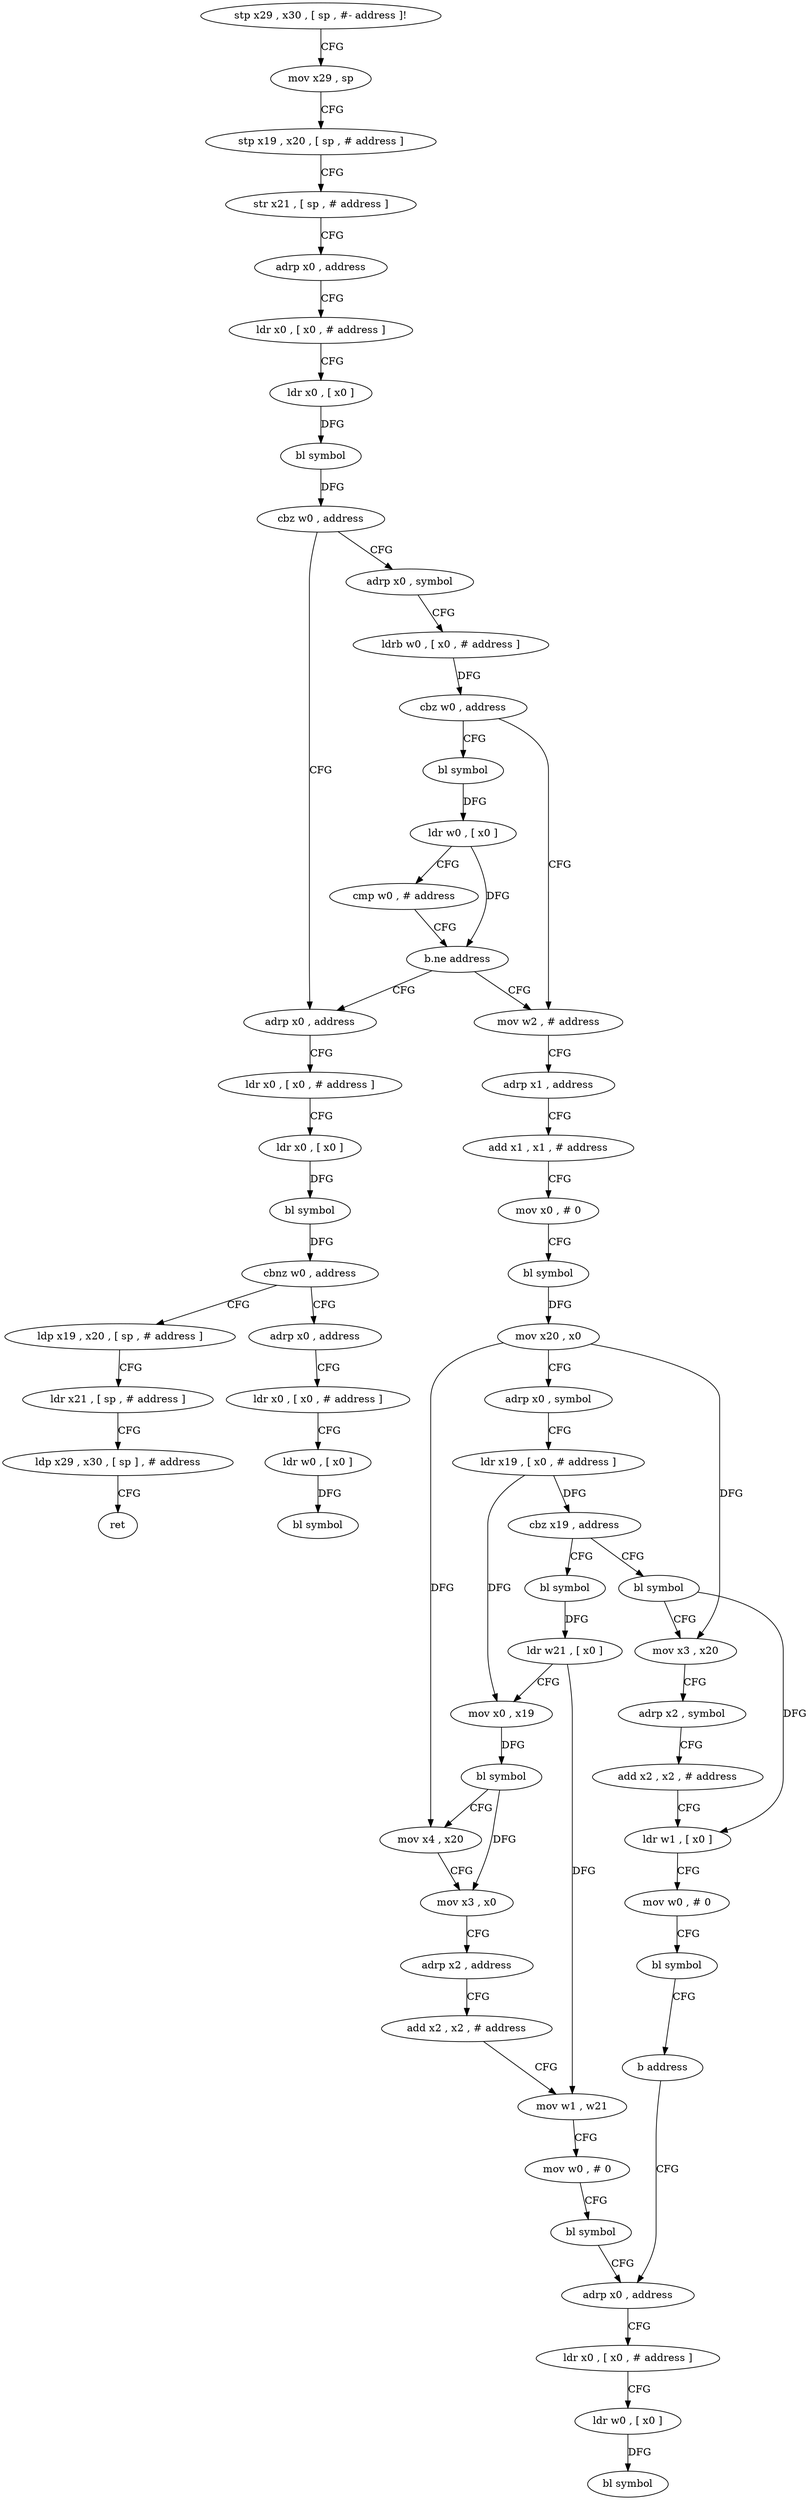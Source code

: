 digraph "func" {
"4217764" [label = "stp x29 , x30 , [ sp , #- address ]!" ]
"4217768" [label = "mov x29 , sp" ]
"4217772" [label = "stp x19 , x20 , [ sp , # address ]" ]
"4217776" [label = "str x21 , [ sp , # address ]" ]
"4217780" [label = "adrp x0 , address" ]
"4217784" [label = "ldr x0 , [ x0 , # address ]" ]
"4217788" [label = "ldr x0 , [ x0 ]" ]
"4217792" [label = "bl symbol" ]
"4217796" [label = "cbz w0 , address" ]
"4217828" [label = "adrp x0 , address" ]
"4217800" [label = "adrp x0 , symbol" ]
"4217832" [label = "ldr x0 , [ x0 , # address ]" ]
"4217836" [label = "ldr x0 , [ x0 ]" ]
"4217840" [label = "bl symbol" ]
"4217844" [label = "cbnz w0 , address" ]
"4217992" [label = "adrp x0 , address" ]
"4217848" [label = "ldp x19 , x20 , [ sp , # address ]" ]
"4217804" [label = "ldrb w0 , [ x0 , # address ]" ]
"4217808" [label = "cbz w0 , address" ]
"4217864" [label = "mov w2 , # address" ]
"4217812" [label = "bl symbol" ]
"4217996" [label = "ldr x0 , [ x0 , # address ]" ]
"4218000" [label = "ldr w0 , [ x0 ]" ]
"4218004" [label = "bl symbol" ]
"4217852" [label = "ldr x21 , [ sp , # address ]" ]
"4217856" [label = "ldp x29 , x30 , [ sp ] , # address" ]
"4217860" [label = "ret" ]
"4217868" [label = "adrp x1 , address" ]
"4217872" [label = "add x1 , x1 , # address" ]
"4217876" [label = "mov x0 , # 0" ]
"4217880" [label = "bl symbol" ]
"4217884" [label = "mov x20 , x0" ]
"4217888" [label = "adrp x0 , symbol" ]
"4217892" [label = "ldr x19 , [ x0 , # address ]" ]
"4217896" [label = "cbz x19 , address" ]
"4217960" [label = "bl symbol" ]
"4217900" [label = "bl symbol" ]
"4217816" [label = "ldr w0 , [ x0 ]" ]
"4217820" [label = "cmp w0 , # address" ]
"4217824" [label = "b.ne address" ]
"4217964" [label = "mov x3 , x20" ]
"4217968" [label = "adrp x2 , symbol" ]
"4217972" [label = "add x2 , x2 , # address" ]
"4217976" [label = "ldr w1 , [ x0 ]" ]
"4217980" [label = "mov w0 , # 0" ]
"4217984" [label = "bl symbol" ]
"4217988" [label = "b address" ]
"4217944" [label = "adrp x0 , address" ]
"4217904" [label = "ldr w21 , [ x0 ]" ]
"4217908" [label = "mov x0 , x19" ]
"4217912" [label = "bl symbol" ]
"4217916" [label = "mov x4 , x20" ]
"4217920" [label = "mov x3 , x0" ]
"4217924" [label = "adrp x2 , address" ]
"4217928" [label = "add x2 , x2 , # address" ]
"4217932" [label = "mov w1 , w21" ]
"4217936" [label = "mov w0 , # 0" ]
"4217940" [label = "bl symbol" ]
"4217948" [label = "ldr x0 , [ x0 , # address ]" ]
"4217952" [label = "ldr w0 , [ x0 ]" ]
"4217956" [label = "bl symbol" ]
"4217764" -> "4217768" [ label = "CFG" ]
"4217768" -> "4217772" [ label = "CFG" ]
"4217772" -> "4217776" [ label = "CFG" ]
"4217776" -> "4217780" [ label = "CFG" ]
"4217780" -> "4217784" [ label = "CFG" ]
"4217784" -> "4217788" [ label = "CFG" ]
"4217788" -> "4217792" [ label = "DFG" ]
"4217792" -> "4217796" [ label = "DFG" ]
"4217796" -> "4217828" [ label = "CFG" ]
"4217796" -> "4217800" [ label = "CFG" ]
"4217828" -> "4217832" [ label = "CFG" ]
"4217800" -> "4217804" [ label = "CFG" ]
"4217832" -> "4217836" [ label = "CFG" ]
"4217836" -> "4217840" [ label = "DFG" ]
"4217840" -> "4217844" [ label = "DFG" ]
"4217844" -> "4217992" [ label = "CFG" ]
"4217844" -> "4217848" [ label = "CFG" ]
"4217992" -> "4217996" [ label = "CFG" ]
"4217848" -> "4217852" [ label = "CFG" ]
"4217804" -> "4217808" [ label = "DFG" ]
"4217808" -> "4217864" [ label = "CFG" ]
"4217808" -> "4217812" [ label = "CFG" ]
"4217864" -> "4217868" [ label = "CFG" ]
"4217812" -> "4217816" [ label = "DFG" ]
"4217996" -> "4218000" [ label = "CFG" ]
"4218000" -> "4218004" [ label = "DFG" ]
"4217852" -> "4217856" [ label = "CFG" ]
"4217856" -> "4217860" [ label = "CFG" ]
"4217868" -> "4217872" [ label = "CFG" ]
"4217872" -> "4217876" [ label = "CFG" ]
"4217876" -> "4217880" [ label = "CFG" ]
"4217880" -> "4217884" [ label = "DFG" ]
"4217884" -> "4217888" [ label = "CFG" ]
"4217884" -> "4217964" [ label = "DFG" ]
"4217884" -> "4217916" [ label = "DFG" ]
"4217888" -> "4217892" [ label = "CFG" ]
"4217892" -> "4217896" [ label = "DFG" ]
"4217892" -> "4217908" [ label = "DFG" ]
"4217896" -> "4217960" [ label = "CFG" ]
"4217896" -> "4217900" [ label = "CFG" ]
"4217960" -> "4217964" [ label = "CFG" ]
"4217960" -> "4217976" [ label = "DFG" ]
"4217900" -> "4217904" [ label = "DFG" ]
"4217816" -> "4217820" [ label = "CFG" ]
"4217816" -> "4217824" [ label = "DFG" ]
"4217820" -> "4217824" [ label = "CFG" ]
"4217824" -> "4217864" [ label = "CFG" ]
"4217824" -> "4217828" [ label = "CFG" ]
"4217964" -> "4217968" [ label = "CFG" ]
"4217968" -> "4217972" [ label = "CFG" ]
"4217972" -> "4217976" [ label = "CFG" ]
"4217976" -> "4217980" [ label = "CFG" ]
"4217980" -> "4217984" [ label = "CFG" ]
"4217984" -> "4217988" [ label = "CFG" ]
"4217988" -> "4217944" [ label = "CFG" ]
"4217944" -> "4217948" [ label = "CFG" ]
"4217904" -> "4217908" [ label = "CFG" ]
"4217904" -> "4217932" [ label = "DFG" ]
"4217908" -> "4217912" [ label = "DFG" ]
"4217912" -> "4217916" [ label = "CFG" ]
"4217912" -> "4217920" [ label = "DFG" ]
"4217916" -> "4217920" [ label = "CFG" ]
"4217920" -> "4217924" [ label = "CFG" ]
"4217924" -> "4217928" [ label = "CFG" ]
"4217928" -> "4217932" [ label = "CFG" ]
"4217932" -> "4217936" [ label = "CFG" ]
"4217936" -> "4217940" [ label = "CFG" ]
"4217940" -> "4217944" [ label = "CFG" ]
"4217948" -> "4217952" [ label = "CFG" ]
"4217952" -> "4217956" [ label = "DFG" ]
}
